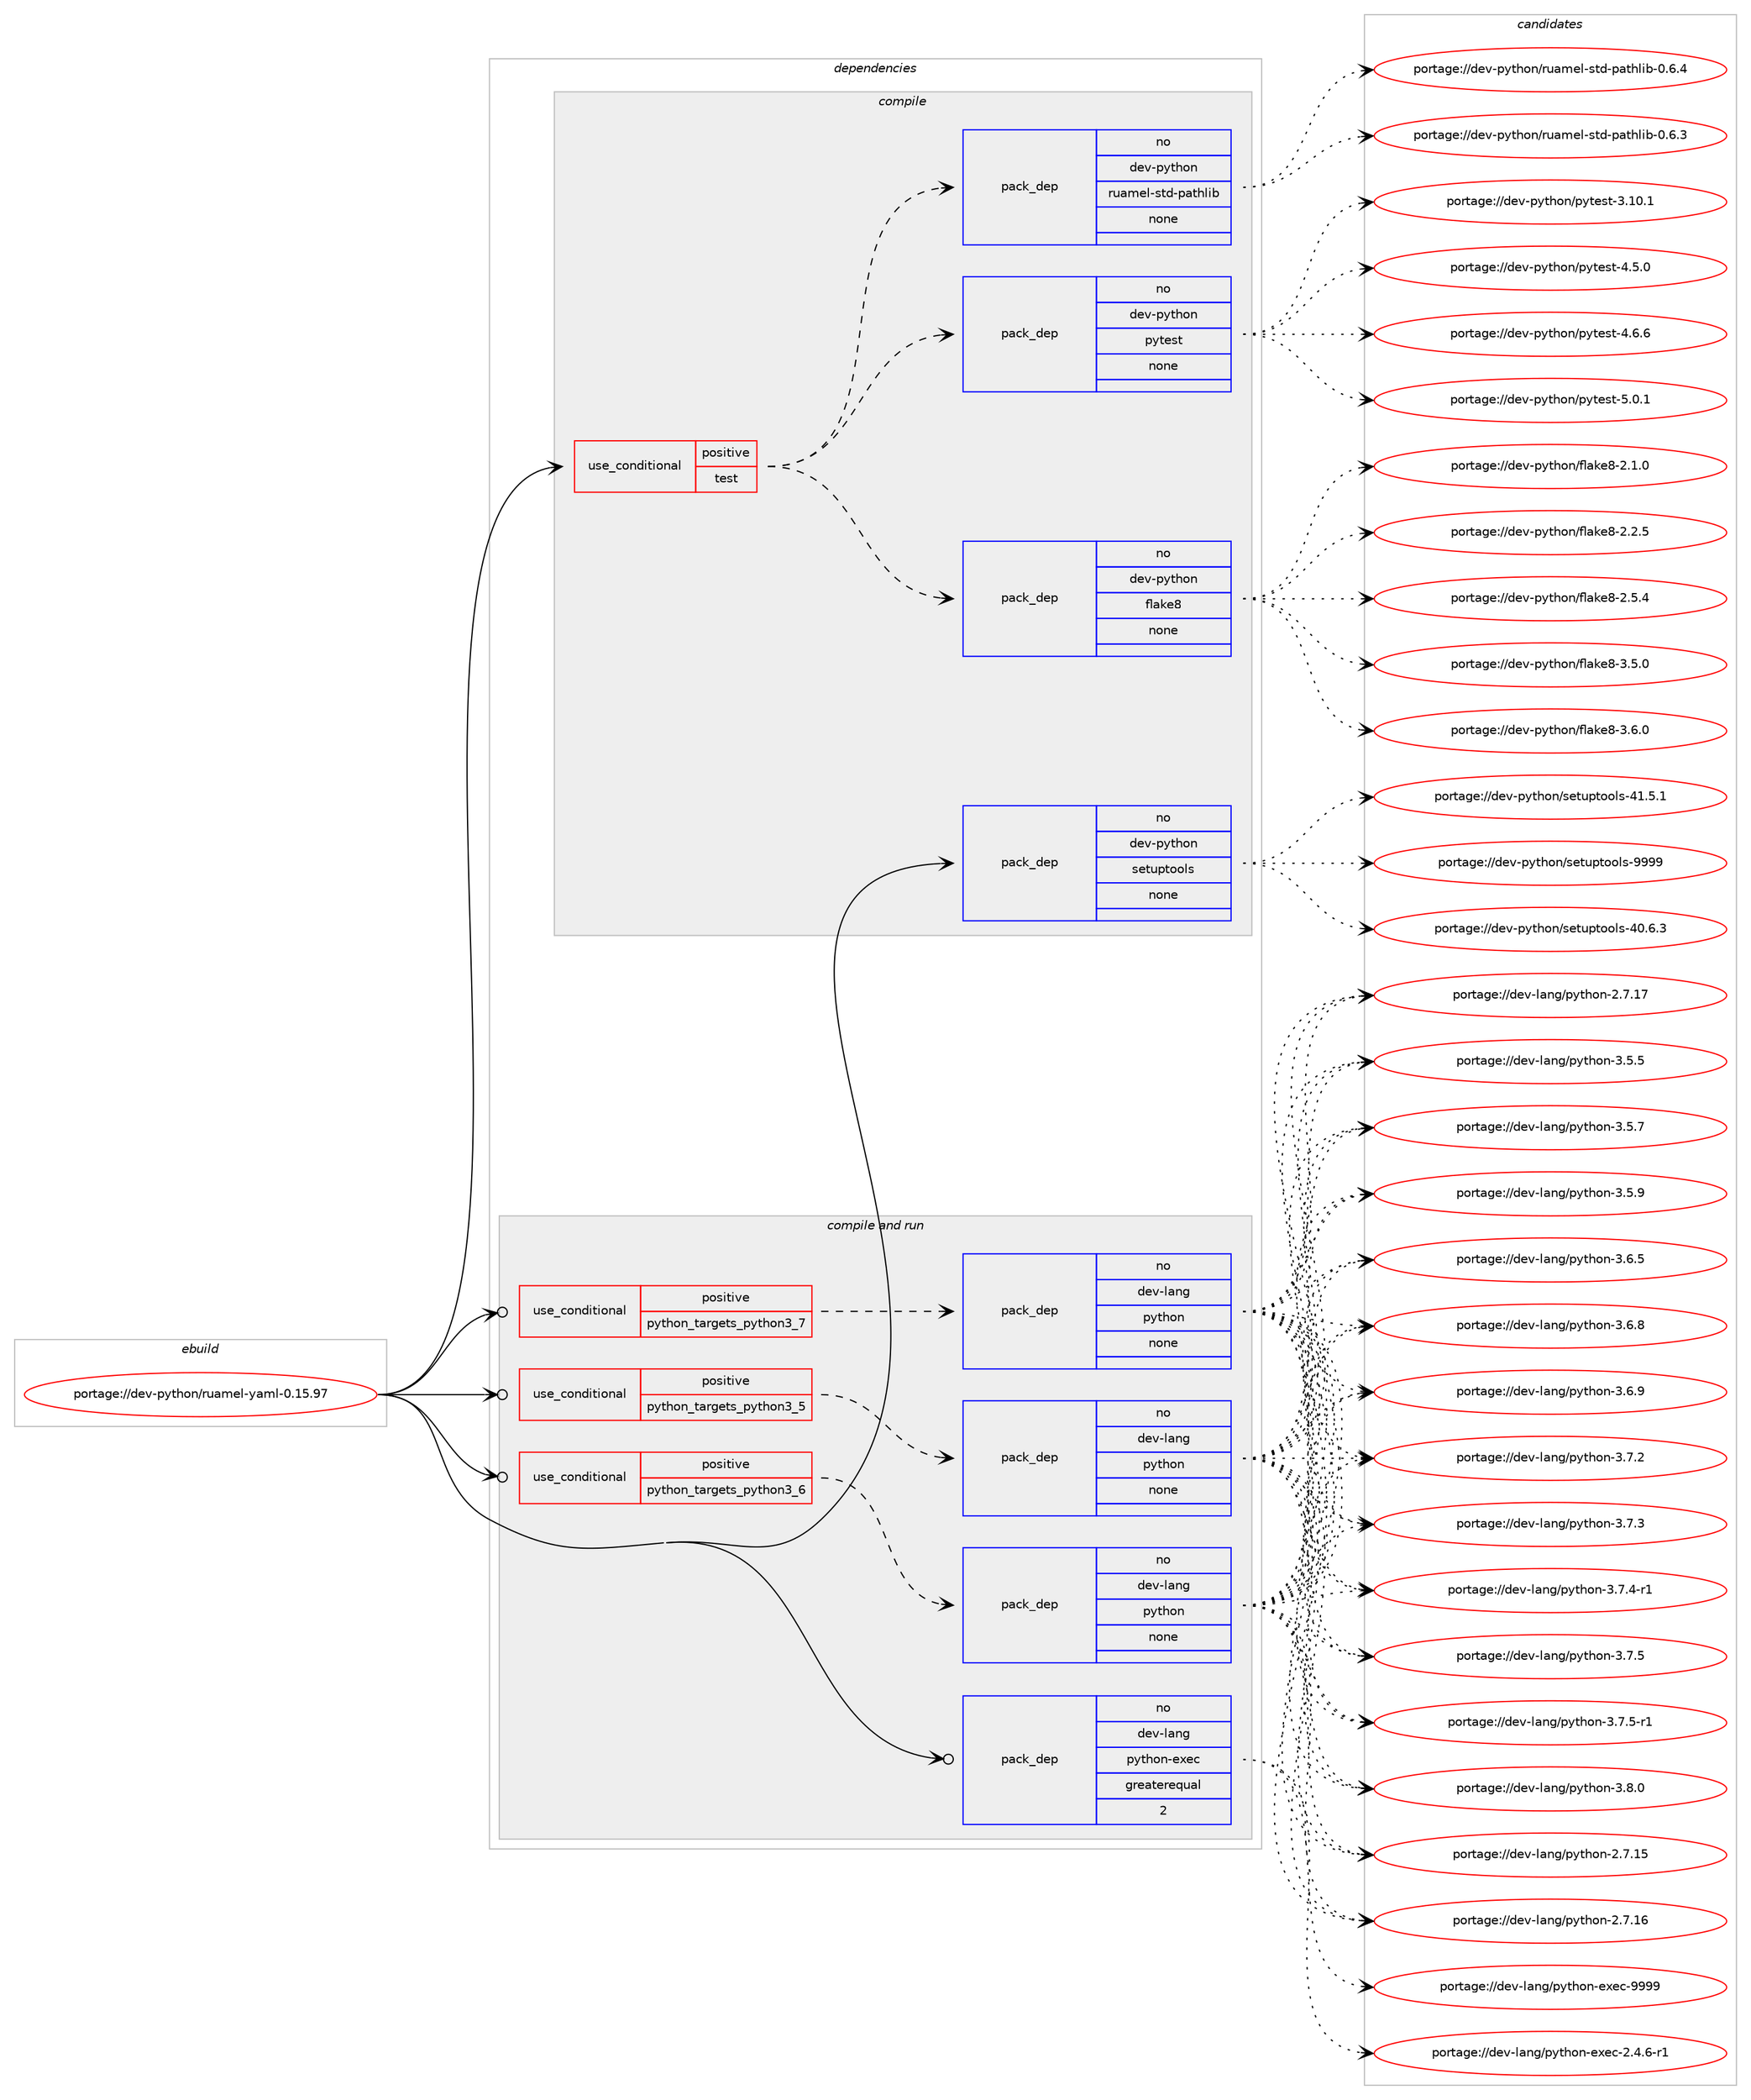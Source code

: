 digraph prolog {

# *************
# Graph options
# *************

newrank=true;
concentrate=true;
compound=true;
graph [rankdir=LR,fontname=Helvetica,fontsize=10,ranksep=1.5];#, ranksep=2.5, nodesep=0.2];
edge  [arrowhead=vee];
node  [fontname=Helvetica,fontsize=10];

# **********
# The ebuild
# **********

subgraph cluster_leftcol {
color=gray;
rank=same;
label=<<i>ebuild</i>>;
id [label="portage://dev-python/ruamel-yaml-0.15.97", color=red, width=4, href="../dev-python/ruamel-yaml-0.15.97.svg"];
}

# ****************
# The dependencies
# ****************

subgraph cluster_midcol {
color=gray;
label=<<i>dependencies</i>>;
subgraph cluster_compile {
fillcolor="#eeeeee";
style=filled;
label=<<i>compile</i>>;
subgraph cond38295 {
dependency171246 [label=<<TABLE BORDER="0" CELLBORDER="1" CELLSPACING="0" CELLPADDING="4"><TR><TD ROWSPAN="3" CELLPADDING="10">use_conditional</TD></TR><TR><TD>positive</TD></TR><TR><TD>test</TD></TR></TABLE>>, shape=none, color=red];
subgraph pack129546 {
dependency171247 [label=<<TABLE BORDER="0" CELLBORDER="1" CELLSPACING="0" CELLPADDING="4" WIDTH="220"><TR><TD ROWSPAN="6" CELLPADDING="30">pack_dep</TD></TR><TR><TD WIDTH="110">no</TD></TR><TR><TD>dev-python</TD></TR><TR><TD>flake8</TD></TR><TR><TD>none</TD></TR><TR><TD></TD></TR></TABLE>>, shape=none, color=blue];
}
dependency171246:e -> dependency171247:w [weight=20,style="dashed",arrowhead="vee"];
subgraph pack129547 {
dependency171248 [label=<<TABLE BORDER="0" CELLBORDER="1" CELLSPACING="0" CELLPADDING="4" WIDTH="220"><TR><TD ROWSPAN="6" CELLPADDING="30">pack_dep</TD></TR><TR><TD WIDTH="110">no</TD></TR><TR><TD>dev-python</TD></TR><TR><TD>pytest</TD></TR><TR><TD>none</TD></TR><TR><TD></TD></TR></TABLE>>, shape=none, color=blue];
}
dependency171246:e -> dependency171248:w [weight=20,style="dashed",arrowhead="vee"];
subgraph pack129548 {
dependency171249 [label=<<TABLE BORDER="0" CELLBORDER="1" CELLSPACING="0" CELLPADDING="4" WIDTH="220"><TR><TD ROWSPAN="6" CELLPADDING="30">pack_dep</TD></TR><TR><TD WIDTH="110">no</TD></TR><TR><TD>dev-python</TD></TR><TR><TD>ruamel-std-pathlib</TD></TR><TR><TD>none</TD></TR><TR><TD></TD></TR></TABLE>>, shape=none, color=blue];
}
dependency171246:e -> dependency171249:w [weight=20,style="dashed",arrowhead="vee"];
}
id:e -> dependency171246:w [weight=20,style="solid",arrowhead="vee"];
subgraph pack129549 {
dependency171250 [label=<<TABLE BORDER="0" CELLBORDER="1" CELLSPACING="0" CELLPADDING="4" WIDTH="220"><TR><TD ROWSPAN="6" CELLPADDING="30">pack_dep</TD></TR><TR><TD WIDTH="110">no</TD></TR><TR><TD>dev-python</TD></TR><TR><TD>setuptools</TD></TR><TR><TD>none</TD></TR><TR><TD></TD></TR></TABLE>>, shape=none, color=blue];
}
id:e -> dependency171250:w [weight=20,style="solid",arrowhead="vee"];
}
subgraph cluster_compileandrun {
fillcolor="#eeeeee";
style=filled;
label=<<i>compile and run</i>>;
subgraph cond38296 {
dependency171251 [label=<<TABLE BORDER="0" CELLBORDER="1" CELLSPACING="0" CELLPADDING="4"><TR><TD ROWSPAN="3" CELLPADDING="10">use_conditional</TD></TR><TR><TD>positive</TD></TR><TR><TD>python_targets_python3_5</TD></TR></TABLE>>, shape=none, color=red];
subgraph pack129550 {
dependency171252 [label=<<TABLE BORDER="0" CELLBORDER="1" CELLSPACING="0" CELLPADDING="4" WIDTH="220"><TR><TD ROWSPAN="6" CELLPADDING="30">pack_dep</TD></TR><TR><TD WIDTH="110">no</TD></TR><TR><TD>dev-lang</TD></TR><TR><TD>python</TD></TR><TR><TD>none</TD></TR><TR><TD></TD></TR></TABLE>>, shape=none, color=blue];
}
dependency171251:e -> dependency171252:w [weight=20,style="dashed",arrowhead="vee"];
}
id:e -> dependency171251:w [weight=20,style="solid",arrowhead="odotvee"];
subgraph cond38297 {
dependency171253 [label=<<TABLE BORDER="0" CELLBORDER="1" CELLSPACING="0" CELLPADDING="4"><TR><TD ROWSPAN="3" CELLPADDING="10">use_conditional</TD></TR><TR><TD>positive</TD></TR><TR><TD>python_targets_python3_6</TD></TR></TABLE>>, shape=none, color=red];
subgraph pack129551 {
dependency171254 [label=<<TABLE BORDER="0" CELLBORDER="1" CELLSPACING="0" CELLPADDING="4" WIDTH="220"><TR><TD ROWSPAN="6" CELLPADDING="30">pack_dep</TD></TR><TR><TD WIDTH="110">no</TD></TR><TR><TD>dev-lang</TD></TR><TR><TD>python</TD></TR><TR><TD>none</TD></TR><TR><TD></TD></TR></TABLE>>, shape=none, color=blue];
}
dependency171253:e -> dependency171254:w [weight=20,style="dashed",arrowhead="vee"];
}
id:e -> dependency171253:w [weight=20,style="solid",arrowhead="odotvee"];
subgraph cond38298 {
dependency171255 [label=<<TABLE BORDER="0" CELLBORDER="1" CELLSPACING="0" CELLPADDING="4"><TR><TD ROWSPAN="3" CELLPADDING="10">use_conditional</TD></TR><TR><TD>positive</TD></TR><TR><TD>python_targets_python3_7</TD></TR></TABLE>>, shape=none, color=red];
subgraph pack129552 {
dependency171256 [label=<<TABLE BORDER="0" CELLBORDER="1" CELLSPACING="0" CELLPADDING="4" WIDTH="220"><TR><TD ROWSPAN="6" CELLPADDING="30">pack_dep</TD></TR><TR><TD WIDTH="110">no</TD></TR><TR><TD>dev-lang</TD></TR><TR><TD>python</TD></TR><TR><TD>none</TD></TR><TR><TD></TD></TR></TABLE>>, shape=none, color=blue];
}
dependency171255:e -> dependency171256:w [weight=20,style="dashed",arrowhead="vee"];
}
id:e -> dependency171255:w [weight=20,style="solid",arrowhead="odotvee"];
subgraph pack129553 {
dependency171257 [label=<<TABLE BORDER="0" CELLBORDER="1" CELLSPACING="0" CELLPADDING="4" WIDTH="220"><TR><TD ROWSPAN="6" CELLPADDING="30">pack_dep</TD></TR><TR><TD WIDTH="110">no</TD></TR><TR><TD>dev-lang</TD></TR><TR><TD>python-exec</TD></TR><TR><TD>greaterequal</TD></TR><TR><TD>2</TD></TR></TABLE>>, shape=none, color=blue];
}
id:e -> dependency171257:w [weight=20,style="solid",arrowhead="odotvee"];
}
subgraph cluster_run {
fillcolor="#eeeeee";
style=filled;
label=<<i>run</i>>;
}
}

# **************
# The candidates
# **************

subgraph cluster_choices {
rank=same;
color=gray;
label=<<i>candidates</i>>;

subgraph choice129546 {
color=black;
nodesep=1;
choiceportage10010111845112121116104111110471021089710710156455046494648 [label="portage://dev-python/flake8-2.1.0", color=red, width=4,href="../dev-python/flake8-2.1.0.svg"];
choiceportage10010111845112121116104111110471021089710710156455046504653 [label="portage://dev-python/flake8-2.2.5", color=red, width=4,href="../dev-python/flake8-2.2.5.svg"];
choiceportage10010111845112121116104111110471021089710710156455046534652 [label="portage://dev-python/flake8-2.5.4", color=red, width=4,href="../dev-python/flake8-2.5.4.svg"];
choiceportage10010111845112121116104111110471021089710710156455146534648 [label="portage://dev-python/flake8-3.5.0", color=red, width=4,href="../dev-python/flake8-3.5.0.svg"];
choiceportage10010111845112121116104111110471021089710710156455146544648 [label="portage://dev-python/flake8-3.6.0", color=red, width=4,href="../dev-python/flake8-3.6.0.svg"];
dependency171247:e -> choiceportage10010111845112121116104111110471021089710710156455046494648:w [style=dotted,weight="100"];
dependency171247:e -> choiceportage10010111845112121116104111110471021089710710156455046504653:w [style=dotted,weight="100"];
dependency171247:e -> choiceportage10010111845112121116104111110471021089710710156455046534652:w [style=dotted,weight="100"];
dependency171247:e -> choiceportage10010111845112121116104111110471021089710710156455146534648:w [style=dotted,weight="100"];
dependency171247:e -> choiceportage10010111845112121116104111110471021089710710156455146544648:w [style=dotted,weight="100"];
}
subgraph choice129547 {
color=black;
nodesep=1;
choiceportage100101118451121211161041111104711212111610111511645514649484649 [label="portage://dev-python/pytest-3.10.1", color=red, width=4,href="../dev-python/pytest-3.10.1.svg"];
choiceportage1001011184511212111610411111047112121116101115116455246534648 [label="portage://dev-python/pytest-4.5.0", color=red, width=4,href="../dev-python/pytest-4.5.0.svg"];
choiceportage1001011184511212111610411111047112121116101115116455246544654 [label="portage://dev-python/pytest-4.6.6", color=red, width=4,href="../dev-python/pytest-4.6.6.svg"];
choiceportage1001011184511212111610411111047112121116101115116455346484649 [label="portage://dev-python/pytest-5.0.1", color=red, width=4,href="../dev-python/pytest-5.0.1.svg"];
dependency171248:e -> choiceportage100101118451121211161041111104711212111610111511645514649484649:w [style=dotted,weight="100"];
dependency171248:e -> choiceportage1001011184511212111610411111047112121116101115116455246534648:w [style=dotted,weight="100"];
dependency171248:e -> choiceportage1001011184511212111610411111047112121116101115116455246544654:w [style=dotted,weight="100"];
dependency171248:e -> choiceportage1001011184511212111610411111047112121116101115116455346484649:w [style=dotted,weight="100"];
}
subgraph choice129548 {
color=black;
nodesep=1;
choiceportage10010111845112121116104111110471141179710910110845115116100451129711610410810598454846544651 [label="portage://dev-python/ruamel-std-pathlib-0.6.3", color=red, width=4,href="../dev-python/ruamel-std-pathlib-0.6.3.svg"];
choiceportage10010111845112121116104111110471141179710910110845115116100451129711610410810598454846544652 [label="portage://dev-python/ruamel-std-pathlib-0.6.4", color=red, width=4,href="../dev-python/ruamel-std-pathlib-0.6.4.svg"];
dependency171249:e -> choiceportage10010111845112121116104111110471141179710910110845115116100451129711610410810598454846544651:w [style=dotted,weight="100"];
dependency171249:e -> choiceportage10010111845112121116104111110471141179710910110845115116100451129711610410810598454846544652:w [style=dotted,weight="100"];
}
subgraph choice129549 {
color=black;
nodesep=1;
choiceportage100101118451121211161041111104711510111611711211611111110811545524846544651 [label="portage://dev-python/setuptools-40.6.3", color=red, width=4,href="../dev-python/setuptools-40.6.3.svg"];
choiceportage100101118451121211161041111104711510111611711211611111110811545524946534649 [label="portage://dev-python/setuptools-41.5.1", color=red, width=4,href="../dev-python/setuptools-41.5.1.svg"];
choiceportage10010111845112121116104111110471151011161171121161111111081154557575757 [label="portage://dev-python/setuptools-9999", color=red, width=4,href="../dev-python/setuptools-9999.svg"];
dependency171250:e -> choiceportage100101118451121211161041111104711510111611711211611111110811545524846544651:w [style=dotted,weight="100"];
dependency171250:e -> choiceportage100101118451121211161041111104711510111611711211611111110811545524946534649:w [style=dotted,weight="100"];
dependency171250:e -> choiceportage10010111845112121116104111110471151011161171121161111111081154557575757:w [style=dotted,weight="100"];
}
subgraph choice129550 {
color=black;
nodesep=1;
choiceportage10010111845108971101034711212111610411111045504655464953 [label="portage://dev-lang/python-2.7.15", color=red, width=4,href="../dev-lang/python-2.7.15.svg"];
choiceportage10010111845108971101034711212111610411111045504655464954 [label="portage://dev-lang/python-2.7.16", color=red, width=4,href="../dev-lang/python-2.7.16.svg"];
choiceportage10010111845108971101034711212111610411111045504655464955 [label="portage://dev-lang/python-2.7.17", color=red, width=4,href="../dev-lang/python-2.7.17.svg"];
choiceportage100101118451089711010347112121116104111110455146534653 [label="portage://dev-lang/python-3.5.5", color=red, width=4,href="../dev-lang/python-3.5.5.svg"];
choiceportage100101118451089711010347112121116104111110455146534655 [label="portage://dev-lang/python-3.5.7", color=red, width=4,href="../dev-lang/python-3.5.7.svg"];
choiceportage100101118451089711010347112121116104111110455146534657 [label="portage://dev-lang/python-3.5.9", color=red, width=4,href="../dev-lang/python-3.5.9.svg"];
choiceportage100101118451089711010347112121116104111110455146544653 [label="portage://dev-lang/python-3.6.5", color=red, width=4,href="../dev-lang/python-3.6.5.svg"];
choiceportage100101118451089711010347112121116104111110455146544656 [label="portage://dev-lang/python-3.6.8", color=red, width=4,href="../dev-lang/python-3.6.8.svg"];
choiceportage100101118451089711010347112121116104111110455146544657 [label="portage://dev-lang/python-3.6.9", color=red, width=4,href="../dev-lang/python-3.6.9.svg"];
choiceportage100101118451089711010347112121116104111110455146554650 [label="portage://dev-lang/python-3.7.2", color=red, width=4,href="../dev-lang/python-3.7.2.svg"];
choiceportage100101118451089711010347112121116104111110455146554651 [label="portage://dev-lang/python-3.7.3", color=red, width=4,href="../dev-lang/python-3.7.3.svg"];
choiceportage1001011184510897110103471121211161041111104551465546524511449 [label="portage://dev-lang/python-3.7.4-r1", color=red, width=4,href="../dev-lang/python-3.7.4-r1.svg"];
choiceportage100101118451089711010347112121116104111110455146554653 [label="portage://dev-lang/python-3.7.5", color=red, width=4,href="../dev-lang/python-3.7.5.svg"];
choiceportage1001011184510897110103471121211161041111104551465546534511449 [label="portage://dev-lang/python-3.7.5-r1", color=red, width=4,href="../dev-lang/python-3.7.5-r1.svg"];
choiceportage100101118451089711010347112121116104111110455146564648 [label="portage://dev-lang/python-3.8.0", color=red, width=4,href="../dev-lang/python-3.8.0.svg"];
dependency171252:e -> choiceportage10010111845108971101034711212111610411111045504655464953:w [style=dotted,weight="100"];
dependency171252:e -> choiceportage10010111845108971101034711212111610411111045504655464954:w [style=dotted,weight="100"];
dependency171252:e -> choiceportage10010111845108971101034711212111610411111045504655464955:w [style=dotted,weight="100"];
dependency171252:e -> choiceportage100101118451089711010347112121116104111110455146534653:w [style=dotted,weight="100"];
dependency171252:e -> choiceportage100101118451089711010347112121116104111110455146534655:w [style=dotted,weight="100"];
dependency171252:e -> choiceportage100101118451089711010347112121116104111110455146534657:w [style=dotted,weight="100"];
dependency171252:e -> choiceportage100101118451089711010347112121116104111110455146544653:w [style=dotted,weight="100"];
dependency171252:e -> choiceportage100101118451089711010347112121116104111110455146544656:w [style=dotted,weight="100"];
dependency171252:e -> choiceportage100101118451089711010347112121116104111110455146544657:w [style=dotted,weight="100"];
dependency171252:e -> choiceportage100101118451089711010347112121116104111110455146554650:w [style=dotted,weight="100"];
dependency171252:e -> choiceportage100101118451089711010347112121116104111110455146554651:w [style=dotted,weight="100"];
dependency171252:e -> choiceportage1001011184510897110103471121211161041111104551465546524511449:w [style=dotted,weight="100"];
dependency171252:e -> choiceportage100101118451089711010347112121116104111110455146554653:w [style=dotted,weight="100"];
dependency171252:e -> choiceportage1001011184510897110103471121211161041111104551465546534511449:w [style=dotted,weight="100"];
dependency171252:e -> choiceportage100101118451089711010347112121116104111110455146564648:w [style=dotted,weight="100"];
}
subgraph choice129551 {
color=black;
nodesep=1;
choiceportage10010111845108971101034711212111610411111045504655464953 [label="portage://dev-lang/python-2.7.15", color=red, width=4,href="../dev-lang/python-2.7.15.svg"];
choiceportage10010111845108971101034711212111610411111045504655464954 [label="portage://dev-lang/python-2.7.16", color=red, width=4,href="../dev-lang/python-2.7.16.svg"];
choiceportage10010111845108971101034711212111610411111045504655464955 [label="portage://dev-lang/python-2.7.17", color=red, width=4,href="../dev-lang/python-2.7.17.svg"];
choiceportage100101118451089711010347112121116104111110455146534653 [label="portage://dev-lang/python-3.5.5", color=red, width=4,href="../dev-lang/python-3.5.5.svg"];
choiceportage100101118451089711010347112121116104111110455146534655 [label="portage://dev-lang/python-3.5.7", color=red, width=4,href="../dev-lang/python-3.5.7.svg"];
choiceportage100101118451089711010347112121116104111110455146534657 [label="portage://dev-lang/python-3.5.9", color=red, width=4,href="../dev-lang/python-3.5.9.svg"];
choiceportage100101118451089711010347112121116104111110455146544653 [label="portage://dev-lang/python-3.6.5", color=red, width=4,href="../dev-lang/python-3.6.5.svg"];
choiceportage100101118451089711010347112121116104111110455146544656 [label="portage://dev-lang/python-3.6.8", color=red, width=4,href="../dev-lang/python-3.6.8.svg"];
choiceportage100101118451089711010347112121116104111110455146544657 [label="portage://dev-lang/python-3.6.9", color=red, width=4,href="../dev-lang/python-3.6.9.svg"];
choiceportage100101118451089711010347112121116104111110455146554650 [label="portage://dev-lang/python-3.7.2", color=red, width=4,href="../dev-lang/python-3.7.2.svg"];
choiceportage100101118451089711010347112121116104111110455146554651 [label="portage://dev-lang/python-3.7.3", color=red, width=4,href="../dev-lang/python-3.7.3.svg"];
choiceportage1001011184510897110103471121211161041111104551465546524511449 [label="portage://dev-lang/python-3.7.4-r1", color=red, width=4,href="../dev-lang/python-3.7.4-r1.svg"];
choiceportage100101118451089711010347112121116104111110455146554653 [label="portage://dev-lang/python-3.7.5", color=red, width=4,href="../dev-lang/python-3.7.5.svg"];
choiceportage1001011184510897110103471121211161041111104551465546534511449 [label="portage://dev-lang/python-3.7.5-r1", color=red, width=4,href="../dev-lang/python-3.7.5-r1.svg"];
choiceportage100101118451089711010347112121116104111110455146564648 [label="portage://dev-lang/python-3.8.0", color=red, width=4,href="../dev-lang/python-3.8.0.svg"];
dependency171254:e -> choiceportage10010111845108971101034711212111610411111045504655464953:w [style=dotted,weight="100"];
dependency171254:e -> choiceportage10010111845108971101034711212111610411111045504655464954:w [style=dotted,weight="100"];
dependency171254:e -> choiceportage10010111845108971101034711212111610411111045504655464955:w [style=dotted,weight="100"];
dependency171254:e -> choiceportage100101118451089711010347112121116104111110455146534653:w [style=dotted,weight="100"];
dependency171254:e -> choiceportage100101118451089711010347112121116104111110455146534655:w [style=dotted,weight="100"];
dependency171254:e -> choiceportage100101118451089711010347112121116104111110455146534657:w [style=dotted,weight="100"];
dependency171254:e -> choiceportage100101118451089711010347112121116104111110455146544653:w [style=dotted,weight="100"];
dependency171254:e -> choiceportage100101118451089711010347112121116104111110455146544656:w [style=dotted,weight="100"];
dependency171254:e -> choiceportage100101118451089711010347112121116104111110455146544657:w [style=dotted,weight="100"];
dependency171254:e -> choiceportage100101118451089711010347112121116104111110455146554650:w [style=dotted,weight="100"];
dependency171254:e -> choiceportage100101118451089711010347112121116104111110455146554651:w [style=dotted,weight="100"];
dependency171254:e -> choiceportage1001011184510897110103471121211161041111104551465546524511449:w [style=dotted,weight="100"];
dependency171254:e -> choiceportage100101118451089711010347112121116104111110455146554653:w [style=dotted,weight="100"];
dependency171254:e -> choiceportage1001011184510897110103471121211161041111104551465546534511449:w [style=dotted,weight="100"];
dependency171254:e -> choiceportage100101118451089711010347112121116104111110455146564648:w [style=dotted,weight="100"];
}
subgraph choice129552 {
color=black;
nodesep=1;
choiceportage10010111845108971101034711212111610411111045504655464953 [label="portage://dev-lang/python-2.7.15", color=red, width=4,href="../dev-lang/python-2.7.15.svg"];
choiceportage10010111845108971101034711212111610411111045504655464954 [label="portage://dev-lang/python-2.7.16", color=red, width=4,href="../dev-lang/python-2.7.16.svg"];
choiceportage10010111845108971101034711212111610411111045504655464955 [label="portage://dev-lang/python-2.7.17", color=red, width=4,href="../dev-lang/python-2.7.17.svg"];
choiceportage100101118451089711010347112121116104111110455146534653 [label="portage://dev-lang/python-3.5.5", color=red, width=4,href="../dev-lang/python-3.5.5.svg"];
choiceportage100101118451089711010347112121116104111110455146534655 [label="portage://dev-lang/python-3.5.7", color=red, width=4,href="../dev-lang/python-3.5.7.svg"];
choiceportage100101118451089711010347112121116104111110455146534657 [label="portage://dev-lang/python-3.5.9", color=red, width=4,href="../dev-lang/python-3.5.9.svg"];
choiceportage100101118451089711010347112121116104111110455146544653 [label="portage://dev-lang/python-3.6.5", color=red, width=4,href="../dev-lang/python-3.6.5.svg"];
choiceportage100101118451089711010347112121116104111110455146544656 [label="portage://dev-lang/python-3.6.8", color=red, width=4,href="../dev-lang/python-3.6.8.svg"];
choiceportage100101118451089711010347112121116104111110455146544657 [label="portage://dev-lang/python-3.6.9", color=red, width=4,href="../dev-lang/python-3.6.9.svg"];
choiceportage100101118451089711010347112121116104111110455146554650 [label="portage://dev-lang/python-3.7.2", color=red, width=4,href="../dev-lang/python-3.7.2.svg"];
choiceportage100101118451089711010347112121116104111110455146554651 [label="portage://dev-lang/python-3.7.3", color=red, width=4,href="../dev-lang/python-3.7.3.svg"];
choiceportage1001011184510897110103471121211161041111104551465546524511449 [label="portage://dev-lang/python-3.7.4-r1", color=red, width=4,href="../dev-lang/python-3.7.4-r1.svg"];
choiceportage100101118451089711010347112121116104111110455146554653 [label="portage://dev-lang/python-3.7.5", color=red, width=4,href="../dev-lang/python-3.7.5.svg"];
choiceportage1001011184510897110103471121211161041111104551465546534511449 [label="portage://dev-lang/python-3.7.5-r1", color=red, width=4,href="../dev-lang/python-3.7.5-r1.svg"];
choiceportage100101118451089711010347112121116104111110455146564648 [label="portage://dev-lang/python-3.8.0", color=red, width=4,href="../dev-lang/python-3.8.0.svg"];
dependency171256:e -> choiceportage10010111845108971101034711212111610411111045504655464953:w [style=dotted,weight="100"];
dependency171256:e -> choiceportage10010111845108971101034711212111610411111045504655464954:w [style=dotted,weight="100"];
dependency171256:e -> choiceportage10010111845108971101034711212111610411111045504655464955:w [style=dotted,weight="100"];
dependency171256:e -> choiceportage100101118451089711010347112121116104111110455146534653:w [style=dotted,weight="100"];
dependency171256:e -> choiceportage100101118451089711010347112121116104111110455146534655:w [style=dotted,weight="100"];
dependency171256:e -> choiceportage100101118451089711010347112121116104111110455146534657:w [style=dotted,weight="100"];
dependency171256:e -> choiceportage100101118451089711010347112121116104111110455146544653:w [style=dotted,weight="100"];
dependency171256:e -> choiceportage100101118451089711010347112121116104111110455146544656:w [style=dotted,weight="100"];
dependency171256:e -> choiceportage100101118451089711010347112121116104111110455146544657:w [style=dotted,weight="100"];
dependency171256:e -> choiceportage100101118451089711010347112121116104111110455146554650:w [style=dotted,weight="100"];
dependency171256:e -> choiceportage100101118451089711010347112121116104111110455146554651:w [style=dotted,weight="100"];
dependency171256:e -> choiceportage1001011184510897110103471121211161041111104551465546524511449:w [style=dotted,weight="100"];
dependency171256:e -> choiceportage100101118451089711010347112121116104111110455146554653:w [style=dotted,weight="100"];
dependency171256:e -> choiceportage1001011184510897110103471121211161041111104551465546534511449:w [style=dotted,weight="100"];
dependency171256:e -> choiceportage100101118451089711010347112121116104111110455146564648:w [style=dotted,weight="100"];
}
subgraph choice129553 {
color=black;
nodesep=1;
choiceportage10010111845108971101034711212111610411111045101120101994550465246544511449 [label="portage://dev-lang/python-exec-2.4.6-r1", color=red, width=4,href="../dev-lang/python-exec-2.4.6-r1.svg"];
choiceportage10010111845108971101034711212111610411111045101120101994557575757 [label="portage://dev-lang/python-exec-9999", color=red, width=4,href="../dev-lang/python-exec-9999.svg"];
dependency171257:e -> choiceportage10010111845108971101034711212111610411111045101120101994550465246544511449:w [style=dotted,weight="100"];
dependency171257:e -> choiceportage10010111845108971101034711212111610411111045101120101994557575757:w [style=dotted,weight="100"];
}
}

}
